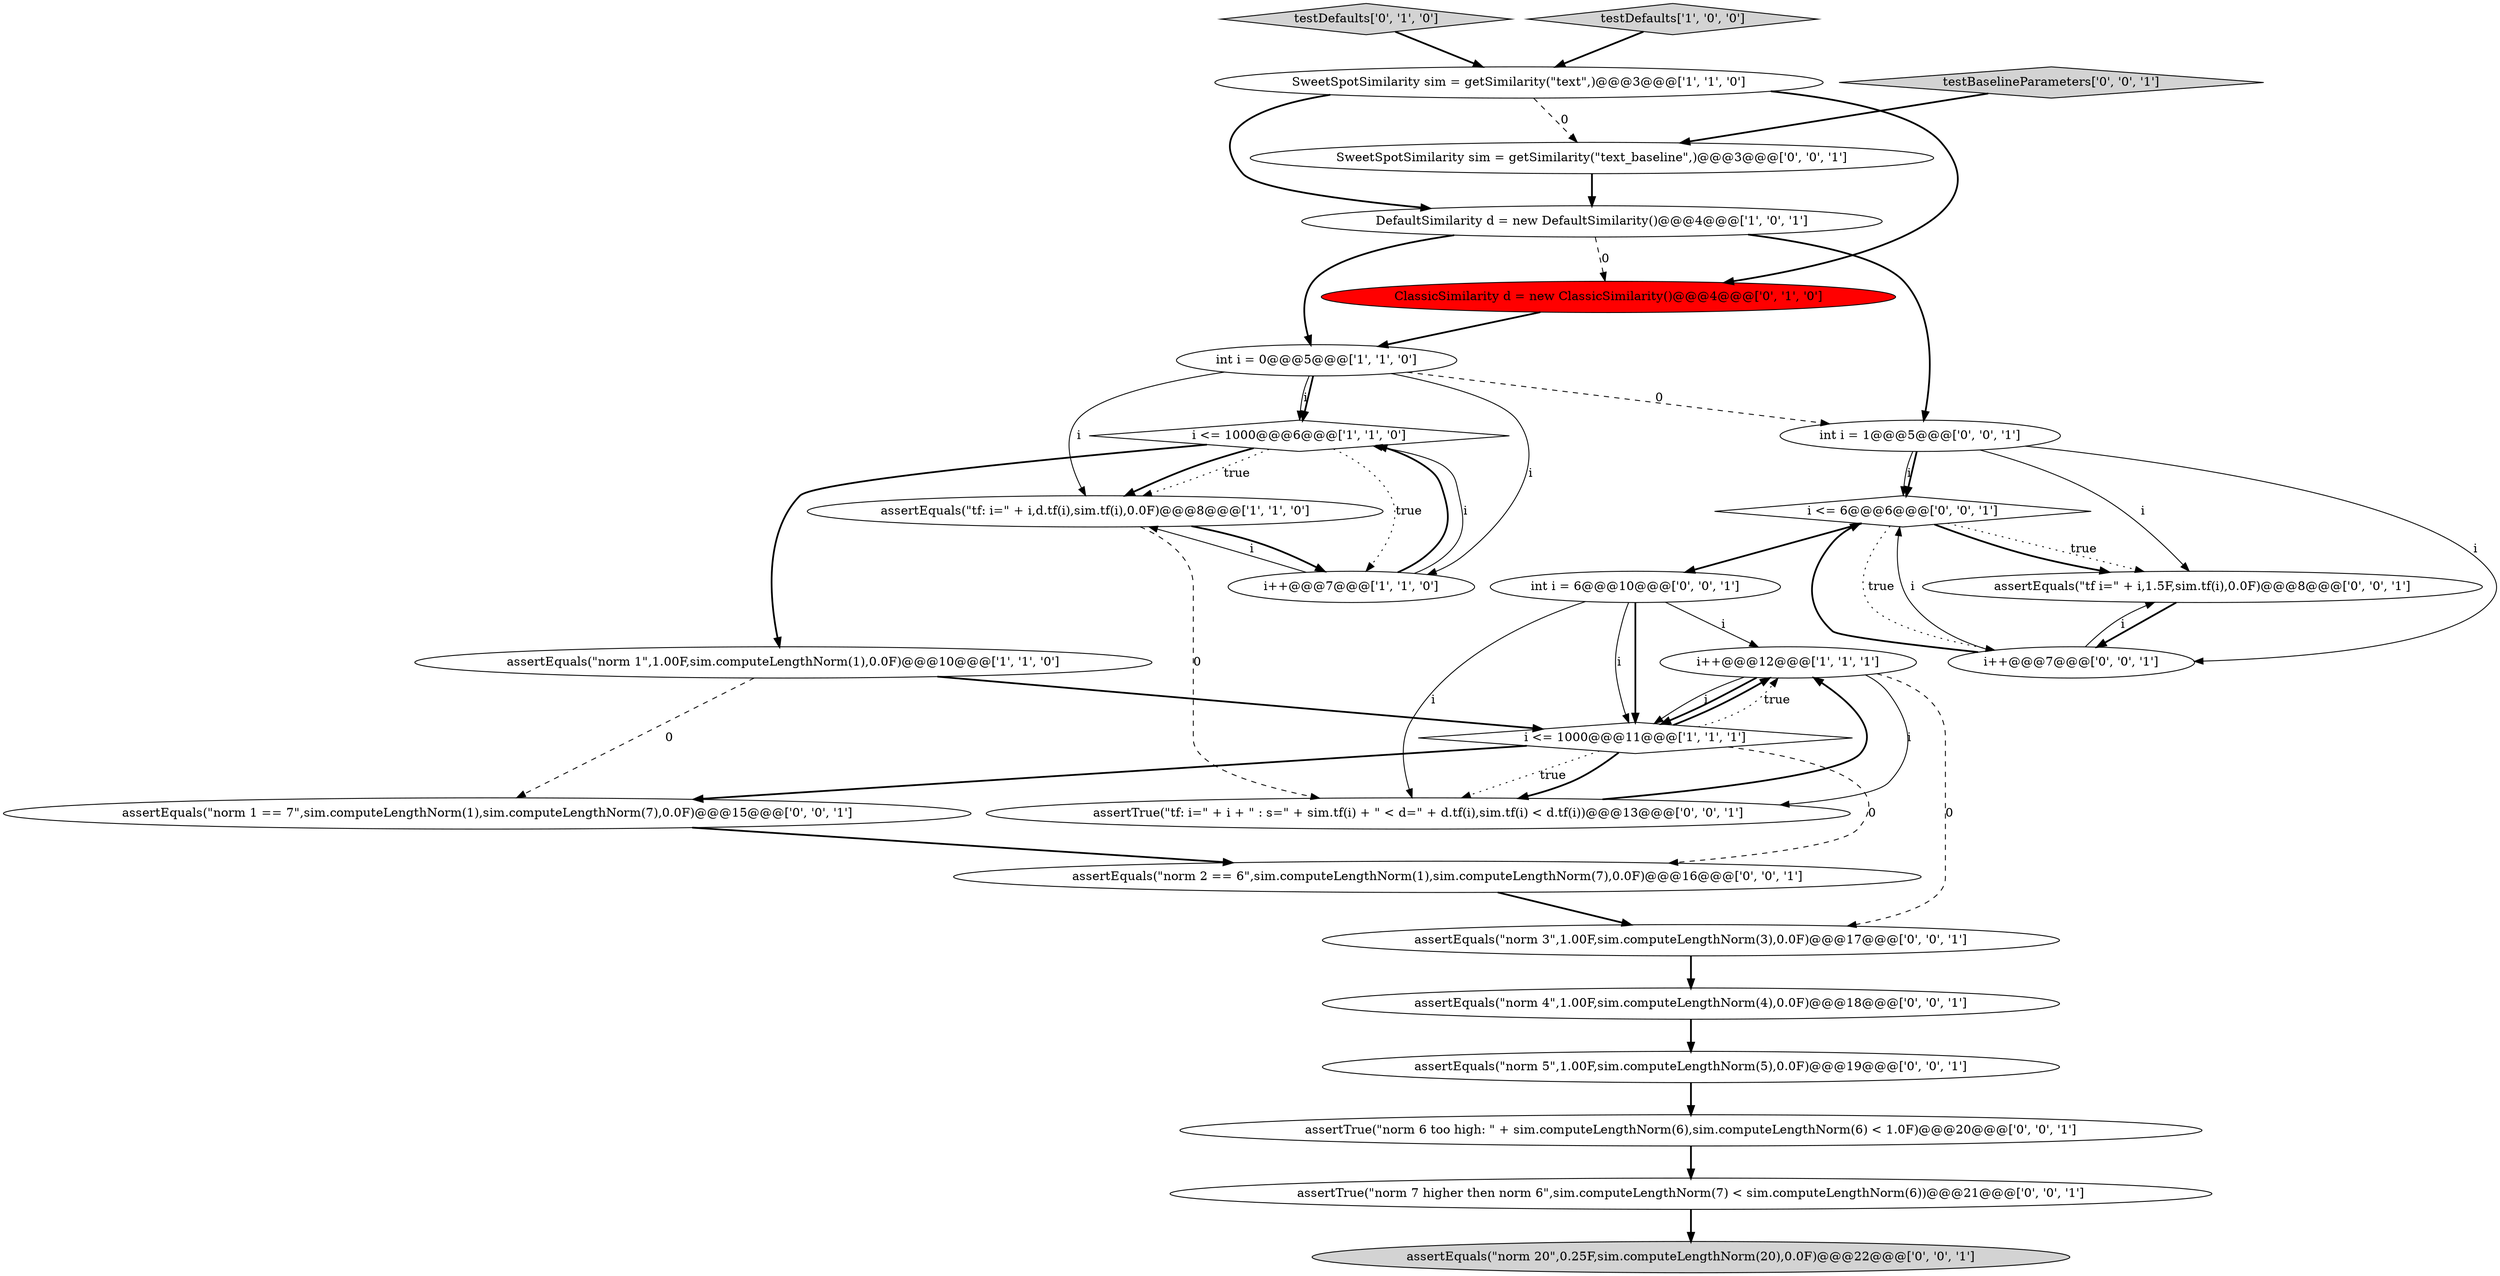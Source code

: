 digraph {
17 [style = filled, label = "assertEquals(\"norm 20\",0.25F,sim.computeLengthNorm(20),0.0F)@@@22@@@['0', '0', '1']", fillcolor = lightgray, shape = ellipse image = "AAA0AAABBB3BBB"];
8 [style = filled, label = "i++@@@12@@@['1', '1', '1']", fillcolor = white, shape = ellipse image = "AAA0AAABBB1BBB"];
16 [style = filled, label = "assertEquals(\"norm 5\",1.00F,sim.computeLengthNorm(5),0.0F)@@@19@@@['0', '0', '1']", fillcolor = white, shape = ellipse image = "AAA0AAABBB3BBB"];
15 [style = filled, label = "i <= 6@@@6@@@['0', '0', '1']", fillcolor = white, shape = diamond image = "AAA0AAABBB3BBB"];
1 [style = filled, label = "int i = 0@@@5@@@['1', '1', '0']", fillcolor = white, shape = ellipse image = "AAA0AAABBB1BBB"];
18 [style = filled, label = "int i = 6@@@10@@@['0', '0', '1']", fillcolor = white, shape = ellipse image = "AAA0AAABBB3BBB"];
26 [style = filled, label = "assertTrue(\"norm 6 too high: \" + sim.computeLengthNorm(6),sim.computeLengthNorm(6) < 1.0F)@@@20@@@['0', '0', '1']", fillcolor = white, shape = ellipse image = "AAA0AAABBB3BBB"];
24 [style = filled, label = "assertTrue(\"tf: i=\" + i + \" : s=\" + sim.tf(i) + \" < d=\" + d.tf(i),sim.tf(i) < d.tf(i))@@@13@@@['0', '0', '1']", fillcolor = white, shape = ellipse image = "AAA0AAABBB3BBB"];
3 [style = filled, label = "assertEquals(\"tf: i=\" + i,d.tf(i),sim.tf(i),0.0F)@@@8@@@['1', '1', '0']", fillcolor = white, shape = ellipse image = "AAA0AAABBB1BBB"];
22 [style = filled, label = "assertTrue(\"norm 7 higher then norm 6\",sim.computeLengthNorm(7) < sim.computeLengthNorm(6))@@@21@@@['0', '0', '1']", fillcolor = white, shape = ellipse image = "AAA0AAABBB3BBB"];
9 [style = filled, label = "i <= 1000@@@11@@@['1', '1', '1']", fillcolor = white, shape = diamond image = "AAA0AAABBB1BBB"];
11 [style = filled, label = "ClassicSimilarity d = new ClassicSimilarity()@@@4@@@['0', '1', '0']", fillcolor = red, shape = ellipse image = "AAA1AAABBB2BBB"];
20 [style = filled, label = "int i = 1@@@5@@@['0', '0', '1']", fillcolor = white, shape = ellipse image = "AAA0AAABBB3BBB"];
7 [style = filled, label = "i++@@@7@@@['1', '1', '0']", fillcolor = white, shape = ellipse image = "AAA0AAABBB1BBB"];
10 [style = filled, label = "testDefaults['0', '1', '0']", fillcolor = lightgray, shape = diamond image = "AAA0AAABBB2BBB"];
4 [style = filled, label = "testDefaults['1', '0', '0']", fillcolor = lightgray, shape = diamond image = "AAA0AAABBB1BBB"];
19 [style = filled, label = "SweetSpotSimilarity sim = getSimilarity(\"text_baseline\",)@@@3@@@['0', '0', '1']", fillcolor = white, shape = ellipse image = "AAA0AAABBB3BBB"];
21 [style = filled, label = "assertEquals(\"norm 3\",1.00F,sim.computeLengthNorm(3),0.0F)@@@17@@@['0', '0', '1']", fillcolor = white, shape = ellipse image = "AAA0AAABBB3BBB"];
12 [style = filled, label = "assertEquals(\"tf i=\" + i,1.5F,sim.tf(i),0.0F)@@@8@@@['0', '0', '1']", fillcolor = white, shape = ellipse image = "AAA0AAABBB3BBB"];
25 [style = filled, label = "assertEquals(\"norm 2 == 6\",sim.computeLengthNorm(1),sim.computeLengthNorm(7),0.0F)@@@16@@@['0', '0', '1']", fillcolor = white, shape = ellipse image = "AAA0AAABBB3BBB"];
0 [style = filled, label = "assertEquals(\"norm 1\",1.00F,sim.computeLengthNorm(1),0.0F)@@@10@@@['1', '1', '0']", fillcolor = white, shape = ellipse image = "AAA0AAABBB1BBB"];
27 [style = filled, label = "testBaselineParameters['0', '0', '1']", fillcolor = lightgray, shape = diamond image = "AAA0AAABBB3BBB"];
23 [style = filled, label = "i++@@@7@@@['0', '0', '1']", fillcolor = white, shape = ellipse image = "AAA0AAABBB3BBB"];
5 [style = filled, label = "DefaultSimilarity d = new DefaultSimilarity()@@@4@@@['1', '0', '1']", fillcolor = white, shape = ellipse image = "AAA0AAABBB1BBB"];
6 [style = filled, label = "i <= 1000@@@6@@@['1', '1', '0']", fillcolor = white, shape = diamond image = "AAA0AAABBB1BBB"];
2 [style = filled, label = "SweetSpotSimilarity sim = getSimilarity(\"text\",)@@@3@@@['1', '1', '0']", fillcolor = white, shape = ellipse image = "AAA0AAABBB1BBB"];
13 [style = filled, label = "assertEquals(\"norm 4\",1.00F,sim.computeLengthNorm(4),0.0F)@@@18@@@['0', '0', '1']", fillcolor = white, shape = ellipse image = "AAA0AAABBB3BBB"];
14 [style = filled, label = "assertEquals(\"norm 1 == 7\",sim.computeLengthNorm(1),sim.computeLengthNorm(7),0.0F)@@@15@@@['0', '0', '1']", fillcolor = white, shape = ellipse image = "AAA0AAABBB3BBB"];
18->9 [style = solid, label="i"];
6->3 [style = bold, label=""];
0->9 [style = bold, label=""];
14->25 [style = bold, label=""];
2->19 [style = dashed, label="0"];
1->6 [style = solid, label="i"];
5->20 [style = bold, label=""];
7->3 [style = solid, label="i"];
11->1 [style = bold, label=""];
3->24 [style = dashed, label="0"];
23->15 [style = bold, label=""];
16->26 [style = bold, label=""];
18->24 [style = solid, label="i"];
6->0 [style = bold, label=""];
4->2 [style = bold, label=""];
8->21 [style = dashed, label="0"];
9->8 [style = bold, label=""];
8->9 [style = solid, label="i"];
15->18 [style = bold, label=""];
13->16 [style = bold, label=""];
8->24 [style = solid, label="i"];
26->22 [style = bold, label=""];
23->12 [style = solid, label="i"];
9->8 [style = dotted, label="true"];
1->20 [style = dashed, label="0"];
0->14 [style = dashed, label="0"];
19->5 [style = bold, label=""];
5->1 [style = bold, label=""];
9->24 [style = dotted, label="true"];
1->6 [style = bold, label=""];
23->15 [style = solid, label="i"];
5->11 [style = dashed, label="0"];
3->7 [style = bold, label=""];
21->13 [style = bold, label=""];
20->23 [style = solid, label="i"];
7->6 [style = bold, label=""];
9->25 [style = dashed, label="0"];
18->9 [style = bold, label=""];
9->14 [style = bold, label=""];
8->9 [style = bold, label=""];
6->7 [style = dotted, label="true"];
22->17 [style = bold, label=""];
20->12 [style = solid, label="i"];
15->12 [style = dotted, label="true"];
10->2 [style = bold, label=""];
15->12 [style = bold, label=""];
12->23 [style = bold, label=""];
27->19 [style = bold, label=""];
7->6 [style = solid, label="i"];
24->8 [style = bold, label=""];
1->3 [style = solid, label="i"];
6->3 [style = dotted, label="true"];
15->23 [style = dotted, label="true"];
20->15 [style = bold, label=""];
2->11 [style = bold, label=""];
9->24 [style = bold, label=""];
1->7 [style = solid, label="i"];
25->21 [style = bold, label=""];
20->15 [style = solid, label="i"];
2->5 [style = bold, label=""];
18->8 [style = solid, label="i"];
}
